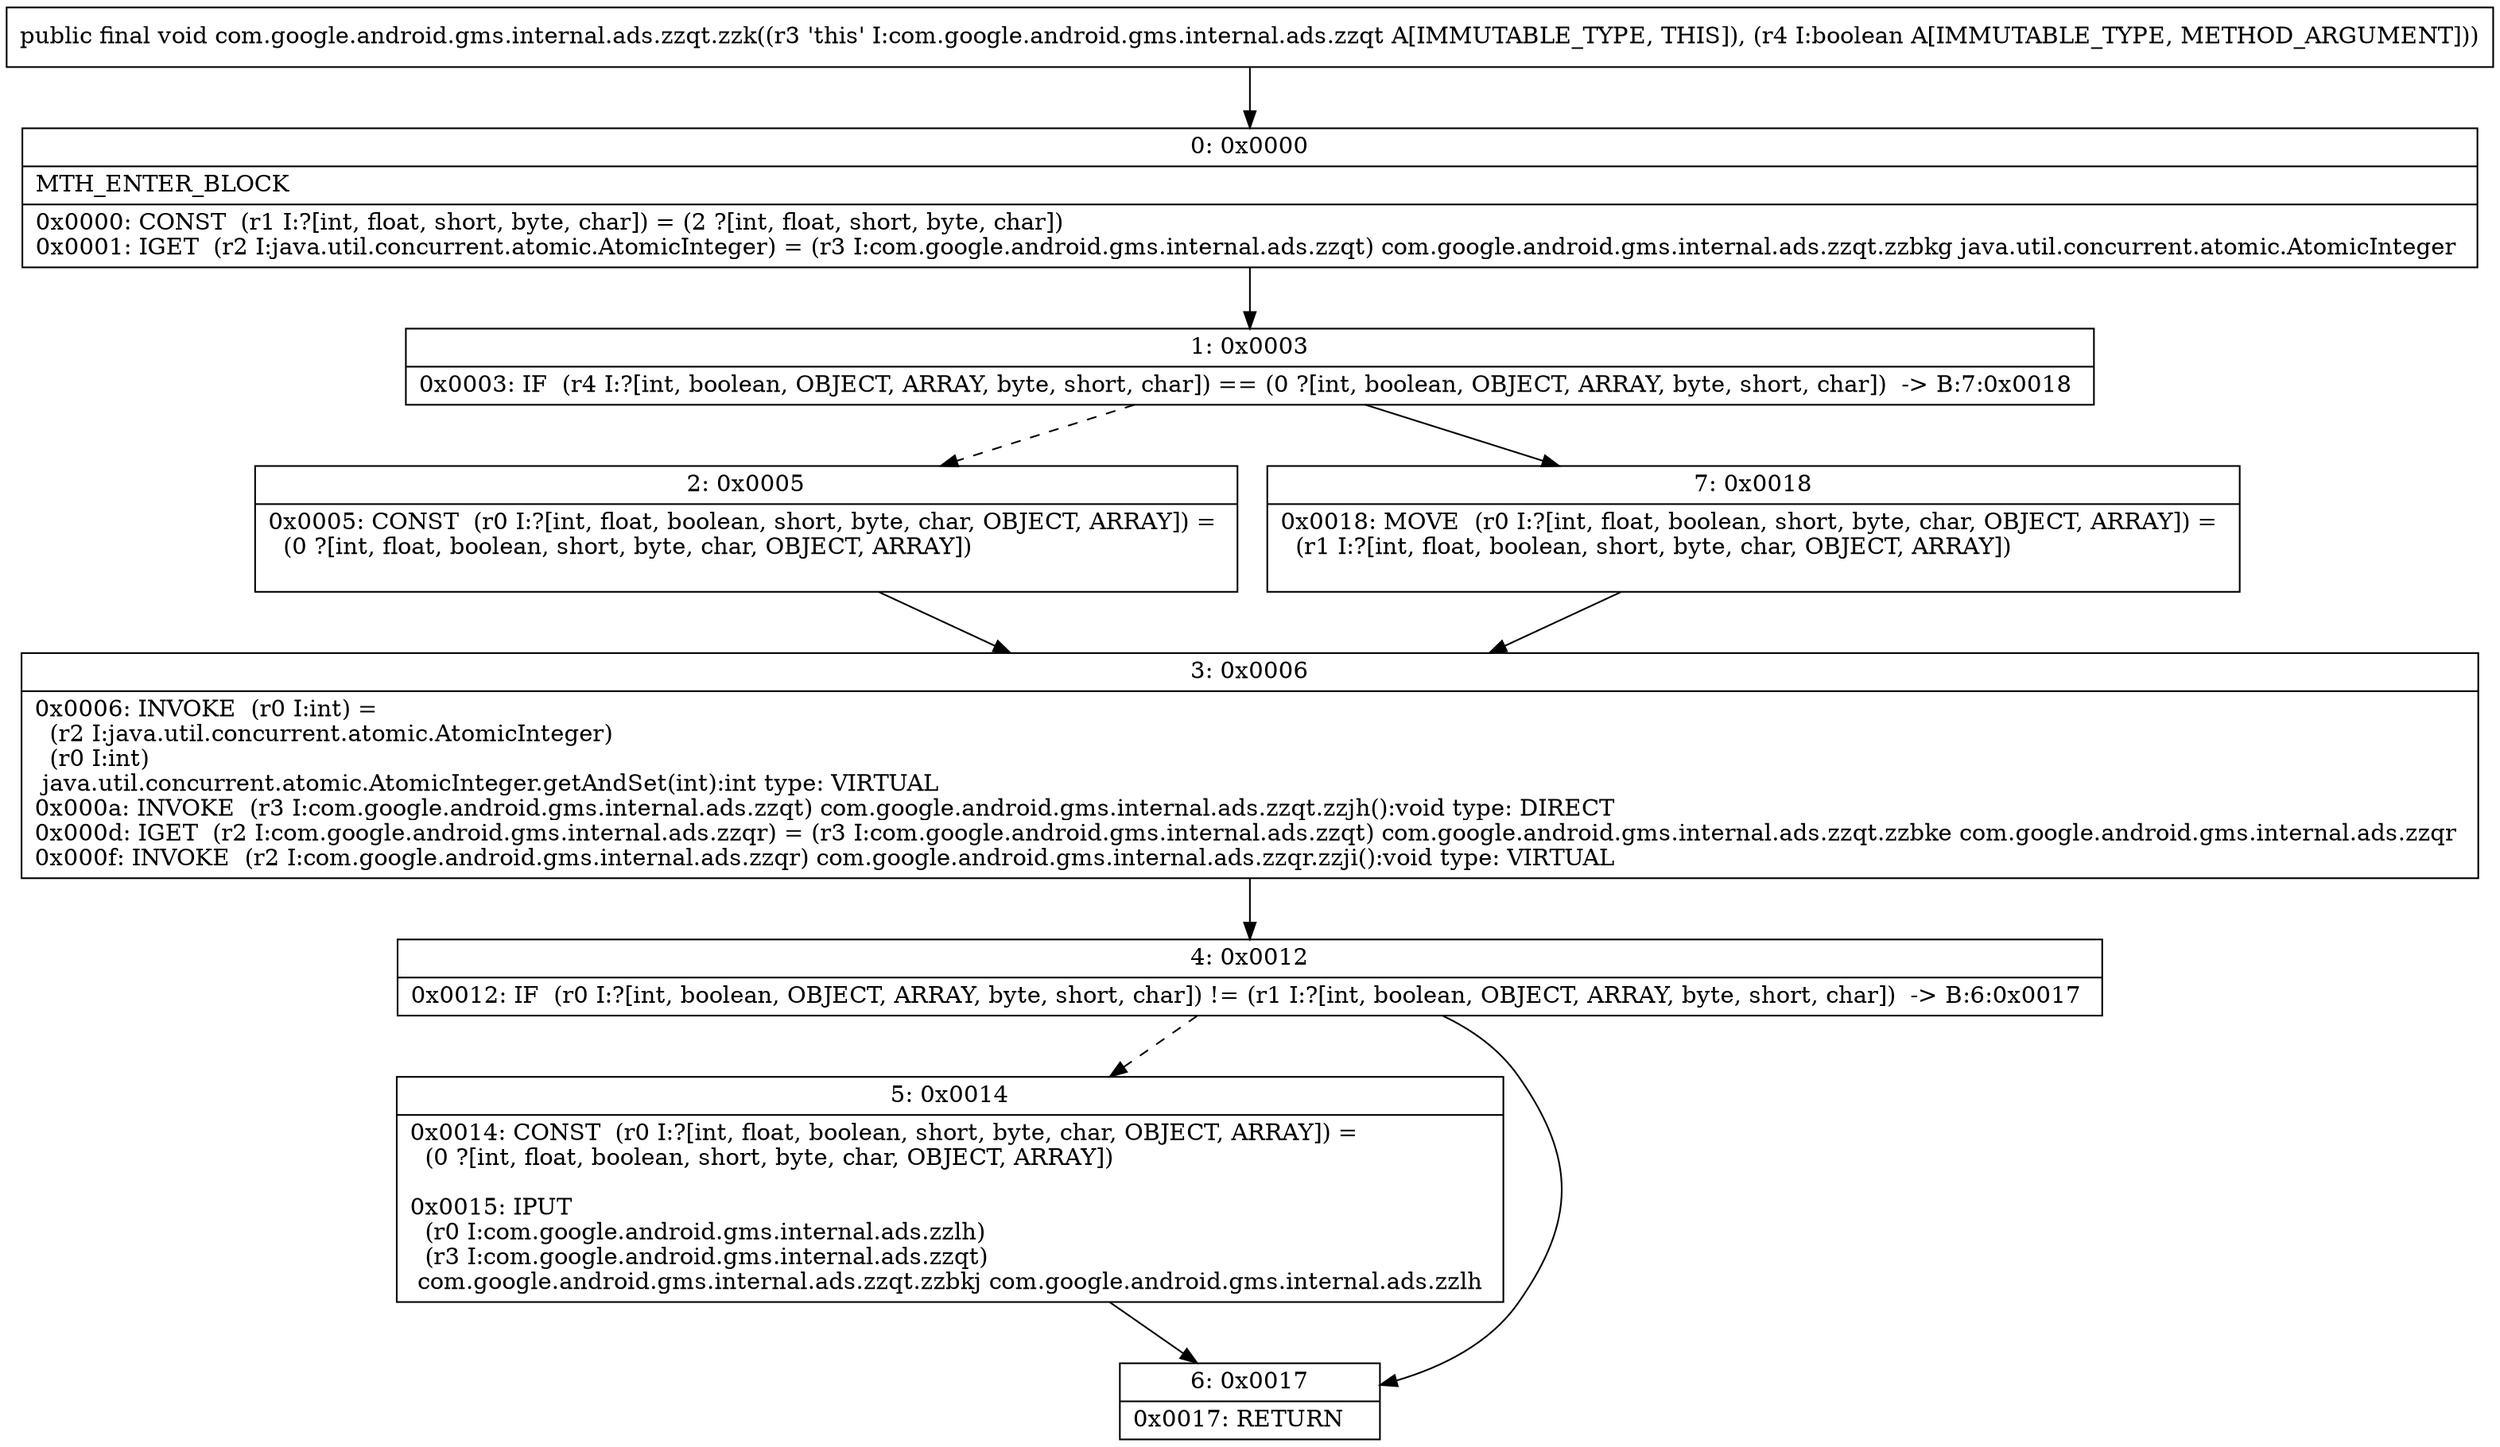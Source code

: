 digraph "CFG forcom.google.android.gms.internal.ads.zzqt.zzk(Z)V" {
Node_0 [shape=record,label="{0\:\ 0x0000|MTH_ENTER_BLOCK\l|0x0000: CONST  (r1 I:?[int, float, short, byte, char]) = (2 ?[int, float, short, byte, char]) \l0x0001: IGET  (r2 I:java.util.concurrent.atomic.AtomicInteger) = (r3 I:com.google.android.gms.internal.ads.zzqt) com.google.android.gms.internal.ads.zzqt.zzbkg java.util.concurrent.atomic.AtomicInteger \l}"];
Node_1 [shape=record,label="{1\:\ 0x0003|0x0003: IF  (r4 I:?[int, boolean, OBJECT, ARRAY, byte, short, char]) == (0 ?[int, boolean, OBJECT, ARRAY, byte, short, char])  \-\> B:7:0x0018 \l}"];
Node_2 [shape=record,label="{2\:\ 0x0005|0x0005: CONST  (r0 I:?[int, float, boolean, short, byte, char, OBJECT, ARRAY]) = \l  (0 ?[int, float, boolean, short, byte, char, OBJECT, ARRAY])\l \l}"];
Node_3 [shape=record,label="{3\:\ 0x0006|0x0006: INVOKE  (r0 I:int) = \l  (r2 I:java.util.concurrent.atomic.AtomicInteger)\l  (r0 I:int)\l java.util.concurrent.atomic.AtomicInteger.getAndSet(int):int type: VIRTUAL \l0x000a: INVOKE  (r3 I:com.google.android.gms.internal.ads.zzqt) com.google.android.gms.internal.ads.zzqt.zzjh():void type: DIRECT \l0x000d: IGET  (r2 I:com.google.android.gms.internal.ads.zzqr) = (r3 I:com.google.android.gms.internal.ads.zzqt) com.google.android.gms.internal.ads.zzqt.zzbke com.google.android.gms.internal.ads.zzqr \l0x000f: INVOKE  (r2 I:com.google.android.gms.internal.ads.zzqr) com.google.android.gms.internal.ads.zzqr.zzji():void type: VIRTUAL \l}"];
Node_4 [shape=record,label="{4\:\ 0x0012|0x0012: IF  (r0 I:?[int, boolean, OBJECT, ARRAY, byte, short, char]) != (r1 I:?[int, boolean, OBJECT, ARRAY, byte, short, char])  \-\> B:6:0x0017 \l}"];
Node_5 [shape=record,label="{5\:\ 0x0014|0x0014: CONST  (r0 I:?[int, float, boolean, short, byte, char, OBJECT, ARRAY]) = \l  (0 ?[int, float, boolean, short, byte, char, OBJECT, ARRAY])\l \l0x0015: IPUT  \l  (r0 I:com.google.android.gms.internal.ads.zzlh)\l  (r3 I:com.google.android.gms.internal.ads.zzqt)\l com.google.android.gms.internal.ads.zzqt.zzbkj com.google.android.gms.internal.ads.zzlh \l}"];
Node_6 [shape=record,label="{6\:\ 0x0017|0x0017: RETURN   \l}"];
Node_7 [shape=record,label="{7\:\ 0x0018|0x0018: MOVE  (r0 I:?[int, float, boolean, short, byte, char, OBJECT, ARRAY]) = \l  (r1 I:?[int, float, boolean, short, byte, char, OBJECT, ARRAY])\l \l}"];
MethodNode[shape=record,label="{public final void com.google.android.gms.internal.ads.zzqt.zzk((r3 'this' I:com.google.android.gms.internal.ads.zzqt A[IMMUTABLE_TYPE, THIS]), (r4 I:boolean A[IMMUTABLE_TYPE, METHOD_ARGUMENT])) }"];
MethodNode -> Node_0;
Node_0 -> Node_1;
Node_1 -> Node_2[style=dashed];
Node_1 -> Node_7;
Node_2 -> Node_3;
Node_3 -> Node_4;
Node_4 -> Node_5[style=dashed];
Node_4 -> Node_6;
Node_5 -> Node_6;
Node_7 -> Node_3;
}

